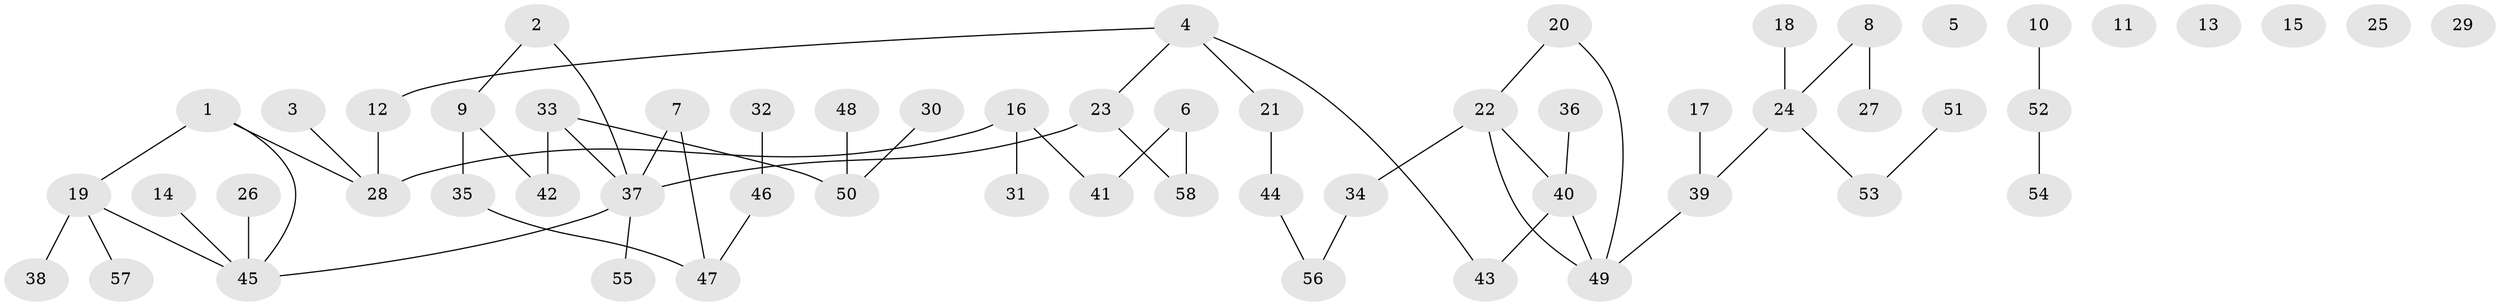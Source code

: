 // coarse degree distribution, {4: 0.09090909090909091, 3: 0.2727272727272727, 1: 0.22727272727272727, 2: 0.36363636363636365, 5: 0.045454545454545456}
// Generated by graph-tools (version 1.1) at 2025/35/03/04/25 23:35:56]
// undirected, 58 vertices, 58 edges
graph export_dot {
  node [color=gray90,style=filled];
  1;
  2;
  3;
  4;
  5;
  6;
  7;
  8;
  9;
  10;
  11;
  12;
  13;
  14;
  15;
  16;
  17;
  18;
  19;
  20;
  21;
  22;
  23;
  24;
  25;
  26;
  27;
  28;
  29;
  30;
  31;
  32;
  33;
  34;
  35;
  36;
  37;
  38;
  39;
  40;
  41;
  42;
  43;
  44;
  45;
  46;
  47;
  48;
  49;
  50;
  51;
  52;
  53;
  54;
  55;
  56;
  57;
  58;
  1 -- 19;
  1 -- 28;
  1 -- 45;
  2 -- 9;
  2 -- 37;
  3 -- 28;
  4 -- 12;
  4 -- 21;
  4 -- 23;
  4 -- 43;
  6 -- 41;
  6 -- 58;
  7 -- 37;
  7 -- 47;
  8 -- 24;
  8 -- 27;
  9 -- 35;
  9 -- 42;
  10 -- 52;
  12 -- 28;
  14 -- 45;
  16 -- 28;
  16 -- 31;
  16 -- 41;
  17 -- 39;
  18 -- 24;
  19 -- 38;
  19 -- 45;
  19 -- 57;
  20 -- 22;
  20 -- 49;
  21 -- 44;
  22 -- 34;
  22 -- 40;
  22 -- 49;
  23 -- 37;
  23 -- 58;
  24 -- 39;
  24 -- 53;
  26 -- 45;
  30 -- 50;
  32 -- 46;
  33 -- 37;
  33 -- 42;
  33 -- 50;
  34 -- 56;
  35 -- 47;
  36 -- 40;
  37 -- 45;
  37 -- 55;
  39 -- 49;
  40 -- 43;
  40 -- 49;
  44 -- 56;
  46 -- 47;
  48 -- 50;
  51 -- 53;
  52 -- 54;
}
